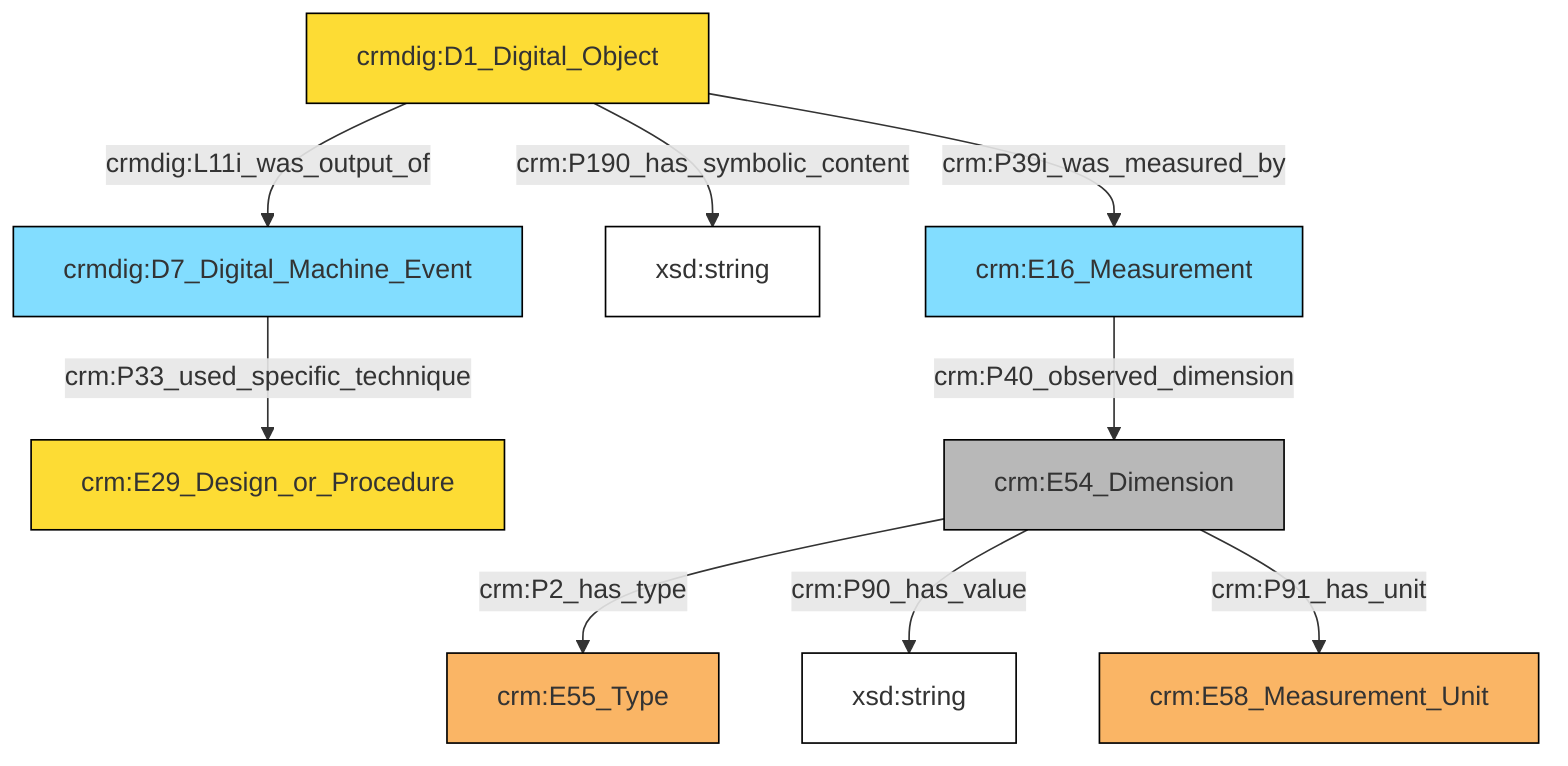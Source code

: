 flowchart TD
classDef Literal fill:#ffffff,stroke:#000000,color:;
classDef Literal_URI fill:#ffffff,stroke:#000000,color:;
classDef crm_E1_CRM_Entity fill:#ffffff,stroke:#000000,color:;
classDef crm_E1_CRM_Entity_URI fill:#ffffff,stroke:#000000,color:;
classDef crm_E2_Temporal_Entity fill:#82ddff,stroke:#000000,color:;
classDef crm_E2_Temporal_Entity_URI fill:#d2effa,stroke:#000000,color:;
classDef crm_E55_Type fill:#fab565,stroke:#000000,color:;
classDef crm_E55_Type_URI fill:#fde7ce,stroke:#000000,color:;
classDef crm_E52_Time-Span fill:#86bcc8,stroke:#000000,color:;
classDef crm_E52_Time-Span_URI fill:#dcebef,stroke:#000000,color:;
classDef crm_E41_Appellation fill:#fef3ba,stroke:#000000,color:;
classDef crm_E41_Appellation_URI fill:#fffae6,stroke:#000000,color:;
classDef crm_E53_Place fill:#94cc7d,stroke:#000000,color:;
classDef crm_E53_Place_URI fill:#e1f1da,stroke:#000000,color:;
classDef crm_E77_Persistent_Item fill:#ffffff,stroke:#000000,color:;
classDef crm_E77_Persistent_Item_URI fill:#ffffff,stroke:#000000,color:;
classDef crm_E28_Conceptual_Object fill:#fddc34,stroke:#000000,color:;
classDef crm_E28_Conceptual_Object_URI fill:#fef6cd,stroke:#000000,color:;
classDef crm_E18_Physical_Thing fill:#c78e66,stroke:#000000,color:;
classDef crm_E18_Physical_Thing_URI fill:#e3c8b5,stroke:#000000,color:;
classDef crm_E39_Actor fill:#ffbdca,stroke:#000000,color:;
classDef crm_E39_Actor_URI fill:#ffe6eb,stroke:#000000,color:;
classDef crm_E54_Dimension fill:#b8b8b8,stroke:#000000,color:;
classDef crm_E54_Dimension_URI fill:#f2f2f2,stroke:#000000,color:;
classDef crm_E92_Spacetime_Volume fill:#cc80ff,stroke:#000000,color:;
classDef crm_E92_Spacetime_Volume_URI fill:#ebccff,stroke:#000000,color:;
classDef crm_E59_Primitive_Value fill:#f0f0f0,stroke:#000000,color:;
classDef crm_E59_Primitive_Value_URI fill:#f2f2f2,stroke:#000000,color:;
classDef crm_PC0_Typed_CRM_Property fill:#ffffff,stroke:#000000,color:;
classDef crm_PC0_Typed_CRM_Property_URI fill:#ffffff,stroke:#000000,color:;
classDef Multi fill:#cccccc,stroke:#000000,color:;
classDef Multi_URI fill:#cccccc,stroke:#000000,color:;
4["crmdig:D1_Digital_Object"]:::crm_E28_Conceptual_Object -->|crm:P190_has_symbolic_content| 5["xsd:string"]:::Literal
6["crmdig:D7_Digital_Machine_Event"]:::crm_E2_Temporal_Entity -->|crm:P33_used_specific_technique| 8["crm:E29_Design_or_Procedure"]:::crm_E28_Conceptual_Object
9["crm:E54_Dimension"]:::crm_E54_Dimension -->|crm:P2_has_type| 10["crm:E55_Type"]:::crm_E55_Type
4["crmdig:D1_Digital_Object"]:::crm_E28_Conceptual_Object -->|crm:P39i_was_measured_by| 0["crm:E16_Measurement"]:::crm_E2_Temporal_Entity
0["crm:E16_Measurement"]:::crm_E2_Temporal_Entity -->|crm:P40_observed_dimension| 9["crm:E54_Dimension"]:::crm_E54_Dimension
4["crmdig:D1_Digital_Object"]:::crm_E28_Conceptual_Object -->|crmdig:L11i_was_output_of| 6["crmdig:D7_Digital_Machine_Event"]:::crm_E2_Temporal_Entity
9["crm:E54_Dimension"]:::crm_E54_Dimension -->|crm:P90_has_value| 14["xsd:string"]:::Literal
9["crm:E54_Dimension"]:::crm_E54_Dimension -->|crm:P91_has_unit| 2["crm:E58_Measurement_Unit"]:::crm_E55_Type